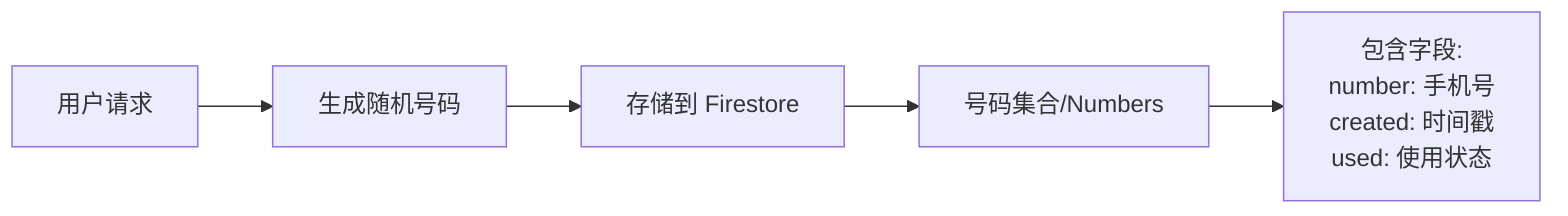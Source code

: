 graph LR
    A[用户请求] --> B[生成随机号码]
    B --> C[存储到 Firestore]
    C --> D[号码集合/Numbers]
    D --> E[包含字段:<br/>number: 手机号<br/>created: 时间戳<br/>used: 使用状态]
